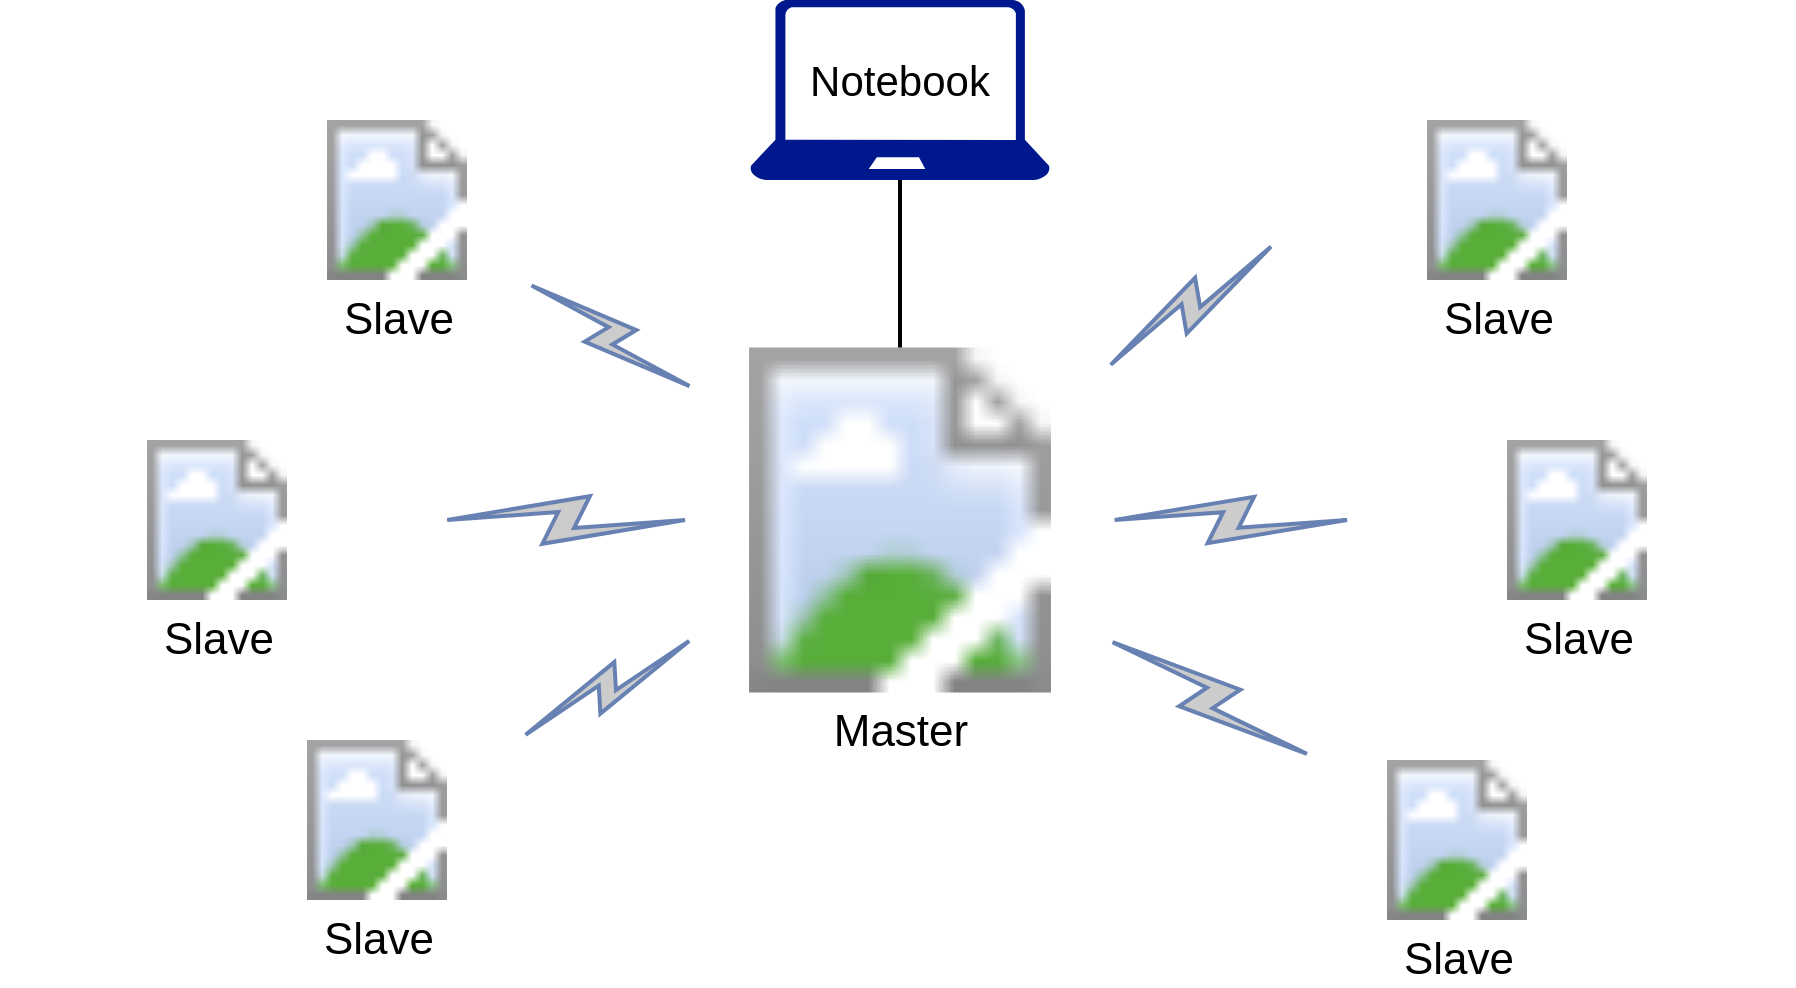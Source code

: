 <mxfile version="12.4.2" type="device" pages="1"><diagram name="Page-1" id="55a83fd1-7818-8e21-69c5-c3457e3827bb"><mxGraphModel dx="1205" dy="696" grid="1" gridSize="10" guides="1" tooltips="1" connect="1" arrows="1" fold="1" page="1" pageScale="1" pageWidth="1100" pageHeight="850" background="#ffffff" math="0" shadow="0"><root><mxCell id="0"/><mxCell id="1" parent="0"/><mxCell id="69ecfefc5c41e42c-1" value="Master" style="image;html=1;labelBackgroundColor=#ffffff;image=https://file-service.nuernbergmesse.de/binaries/productlogo/embwld20/de/10197979/v617965885_w800.jpg;rounded=1;shadow=0;comic=0;strokeWidth=2;fontSize=22" parent="1" vertex="1"><mxGeometry x="409.13" y="413.75" width="201.75" height="172.5" as="geometry"/></mxCell><mxCell id="69ecfefc5c41e42c-18" style="edgeStyle=none;rounded=0;html=1;labelBackgroundColor=none;endArrow=none;strokeWidth=2;fontFamily=Verdana;fontSize=22;entryX=0.5;entryY=1;entryDx=0;entryDy=0;entryPerimeter=0;" parent="1" source="69ecfefc5c41e42c-1" edge="1" target="goBqwCsAVGNWnbkhp3LN-5"><mxGeometry relative="1" as="geometry"><mxPoint x="510" y="370" as="targetPoint"/></mxGeometry></mxCell><mxCell id="69ecfefc5c41e42c-5" value="Slave" style="image;html=1;labelBackgroundColor=#ffffff;image=https://ch.farnell.com/productimages/standard/de_DE/2902521-40.jpg;rounded=1;shadow=0;comic=0;strokeWidth=2;fontSize=22" parent="1" vertex="1"><mxGeometry x="60" y="460" width="217" height="80" as="geometry"/></mxCell><mxCell id="69ecfefc5c41e42c-6" value="Slave" style="image;html=1;labelBackgroundColor=#ffffff;image=https://ch.farnell.com/productimages/standard/de_DE/2902521-40.jpg;rounded=1;shadow=0;comic=0;strokeWidth=2;fontSize=22" parent="1" vertex="1"><mxGeometry x="150" y="300" width="217" height="80" as="geometry"/></mxCell><mxCell id="69ecfefc5c41e42c-7" value="Slave" style="image;html=1;labelBackgroundColor=#ffffff;image=https://ch.farnell.com/productimages/standard/de_DE/2902521-40.jpg;rounded=1;shadow=0;comic=0;strokeWidth=2;fontSize=22" parent="1" vertex="1"><mxGeometry x="680" y="620" width="217" height="80" as="geometry"/></mxCell><mxCell id="69ecfefc5c41e42c-8" value="Slave" style="image;html=1;labelBackgroundColor=#ffffff;image=https://ch.farnell.com/productimages/standard/de_DE/2902521-40.jpg;rounded=1;shadow=0;comic=0;strokeWidth=2;fontSize=22" parent="1" vertex="1"><mxGeometry x="740" y="460" width="217" height="80" as="geometry"/></mxCell><mxCell id="69ecfefc5c41e42c-10" value="Slave" style="image;html=1;labelBackgroundColor=#ffffff;image=https://ch.farnell.com/productimages/standard/de_DE/2902521-40.jpg;rounded=1;shadow=0;comic=0;strokeWidth=2;fontSize=22" parent="1" vertex="1"><mxGeometry x="140" y="610" width="217" height="80" as="geometry"/></mxCell><mxCell id="69ecfefc5c41e42c-11" value="" style="html=1;fillColor=#CCCCCC;strokeColor=#6881B3;gradientColor=none;gradientDirection=north;strokeWidth=2;shape=mxgraph.networks.comm_link_edge;html=1;labelBackgroundColor=none;endArrow=none;fontFamily=Verdana;fontSize=22;fontColor=#000000;" parent="1" source="69ecfefc5c41e42c-6" target="69ecfefc5c41e42c-1" edge="1"><mxGeometry width="100" height="100" relative="1" as="geometry"><mxPoint x="300" y="390" as="sourcePoint"/><mxPoint x="400" y="290" as="targetPoint"/></mxGeometry></mxCell><mxCell id="69ecfefc5c41e42c-12" value="" style="html=1;fillColor=#CCCCCC;strokeColor=#6881B3;gradientColor=none;gradientDirection=north;strokeWidth=2;shape=mxgraph.networks.comm_link_edge;html=1;labelBackgroundColor=none;endArrow=none;fontFamily=Verdana;fontSize=22;fontColor=#000000;fontStyle=1" parent="1" source="69ecfefc5c41e42c-5" target="69ecfefc5c41e42c-1" edge="1"><mxGeometry width="100" height="100" relative="1" as="geometry"><mxPoint x="320" y="481.957" as="sourcePoint"/><mxPoint x="470" y="508.043" as="targetPoint"/></mxGeometry></mxCell><mxCell id="69ecfefc5c41e42c-13" value="" style="html=1;fillColor=#CCCCCC;strokeColor=#6881B3;gradientColor=none;gradientDirection=north;strokeWidth=2;shape=mxgraph.networks.comm_link_edge;html=1;labelBackgroundColor=none;endArrow=none;fontFamily=Verdana;fontSize=22;fontColor=#000000;" parent="1" source="69ecfefc5c41e42c-10" target="69ecfefc5c41e42c-1" edge="1"><mxGeometry width="100" height="100" relative="1" as="geometry"><mxPoint x="330" y="491.957" as="sourcePoint"/><mxPoint x="480" y="518.043" as="targetPoint"/></mxGeometry></mxCell><mxCell id="69ecfefc5c41e42c-15" value="" style="html=1;fillColor=#CCCCCC;strokeColor=#6881B3;gradientColor=none;gradientDirection=north;strokeWidth=2;shape=mxgraph.networks.comm_link_edge;html=1;labelBackgroundColor=none;endArrow=none;fontFamily=Verdana;fontSize=22;fontColor=#000000;" parent="1" source="69ecfefc5c41e42c-7" target="69ecfefc5c41e42c-1" edge="1"><mxGeometry width="100" height="100" relative="1" as="geometry"><mxPoint x="350" y="511.957" as="sourcePoint"/><mxPoint x="500" y="538.043" as="targetPoint"/></mxGeometry></mxCell><mxCell id="69ecfefc5c41e42c-16" value="" style="html=1;fillColor=#CCCCCC;strokeColor=#6881B3;gradientColor=none;gradientDirection=north;strokeWidth=2;shape=mxgraph.networks.comm_link_edge;html=1;labelBackgroundColor=none;endArrow=none;fontFamily=Verdana;fontSize=22;fontColor=#000000;" parent="1" source="69ecfefc5c41e42c-8" target="69ecfefc5c41e42c-1" edge="1"><mxGeometry width="100" height="100" relative="1" as="geometry"><mxPoint x="360" y="521.957" as="sourcePoint"/><mxPoint x="510" y="548.043" as="targetPoint"/></mxGeometry></mxCell><mxCell id="69ecfefc5c41e42c-17" value="" style="html=1;fillColor=#CCCCCC;strokeColor=#6881B3;gradientColor=none;gradientDirection=north;strokeWidth=2;shape=mxgraph.networks.comm_link_edge;html=1;labelBackgroundColor=none;endArrow=none;fontFamily=Verdana;fontSize=22;fontColor=#000000;exitX=0;exitY=0.75;exitDx=0;exitDy=0;" parent="1" source="WGKD4oYHV7RVaaBmKp3c-4" target="69ecfefc5c41e42c-1" edge="1"><mxGeometry width="100" height="100" relative="1" as="geometry"><mxPoint x="760" y="447.029" as="sourcePoint"/><mxPoint x="520" y="558.043" as="targetPoint"/></mxGeometry></mxCell><mxCell id="WGKD4oYHV7RVaaBmKp3c-4" value="Slave" style="image;html=1;labelBackgroundColor=#ffffff;image=https://ch.farnell.com/productimages/standard/de_DE/2902521-40.jpg;rounded=1;shadow=0;comic=0;strokeWidth=2;fontSize=22" parent="1" vertex="1"><mxGeometry x="700" y="300" width="217" height="80" as="geometry"/></mxCell><mxCell id="goBqwCsAVGNWnbkhp3LN-5" value="" style="aspect=fixed;pointerEvents=1;shadow=0;dashed=0;html=1;strokeColor=none;labelPosition=center;verticalLabelPosition=bottom;verticalAlign=top;align=center;fillColor=#00188D;shape=mxgraph.azure.laptop" vertex="1" parent="1"><mxGeometry x="435.01" y="240" width="150" height="90" as="geometry"/></mxCell><mxCell id="goBqwCsAVGNWnbkhp3LN-6" value="&lt;font style=&quot;font-size: 21px&quot;&gt;Notebook&lt;/font&gt;" style="text;html=1;strokeColor=none;fillColor=none;align=center;verticalAlign=middle;whiteSpace=wrap;rounded=0;" vertex="1" parent="1"><mxGeometry x="490.01" y="270" width="40" height="20" as="geometry"/></mxCell></root></mxGraphModel></diagram></mxfile>